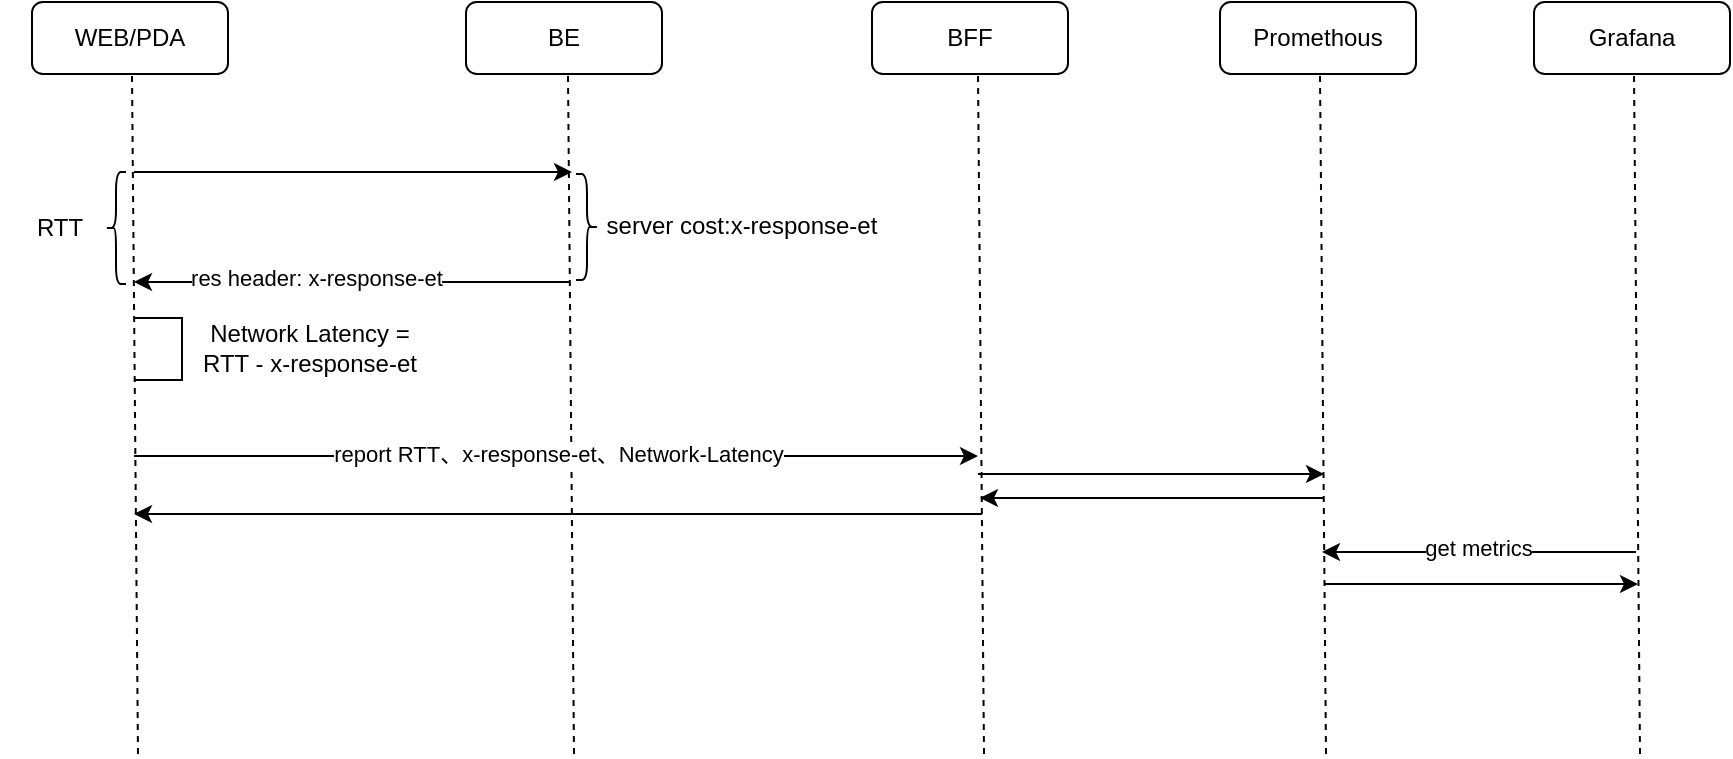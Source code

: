 <mxfile version="21.7.2" type="github">
  <diagram name="第 1 页" id="evHfVyJFBv1NKxWgbs2G">
    <mxGraphModel dx="4106" dy="2462" grid="0" gridSize="10" guides="1" tooltips="1" connect="1" arrows="1" fold="1" page="0" pageScale="1" pageWidth="827" pageHeight="1169" math="0" shadow="0">
      <root>
        <mxCell id="0" />
        <mxCell id="1" parent="0" />
        <mxCell id="a3W-dOy6MkKGnZbA_K3c-2" value="WEB/PDA" style="rounded=1;whiteSpace=wrap;html=1;" vertex="1" parent="1">
          <mxGeometry x="-2468" y="-1426" width="98" height="36" as="geometry" />
        </mxCell>
        <mxCell id="a3W-dOy6MkKGnZbA_K3c-3" value="BE" style="rounded=1;whiteSpace=wrap;html=1;" vertex="1" parent="1">
          <mxGeometry x="-2251" y="-1426" width="98" height="36" as="geometry" />
        </mxCell>
        <mxCell id="a3W-dOy6MkKGnZbA_K3c-4" value="BFF" style="rounded=1;whiteSpace=wrap;html=1;" vertex="1" parent="1">
          <mxGeometry x="-2048" y="-1426" width="98" height="36" as="geometry" />
        </mxCell>
        <mxCell id="a3W-dOy6MkKGnZbA_K3c-5" value="Promethous" style="rounded=1;whiteSpace=wrap;html=1;" vertex="1" parent="1">
          <mxGeometry x="-1874" y="-1426" width="98" height="36" as="geometry" />
        </mxCell>
        <mxCell id="a3W-dOy6MkKGnZbA_K3c-7" value="" style="endArrow=none;dashed=1;html=1;rounded=0;" edge="1" parent="1">
          <mxGeometry width="50" height="50" relative="1" as="geometry">
            <mxPoint x="-2415" y="-1050" as="sourcePoint" />
            <mxPoint x="-2418" y="-1390" as="targetPoint" />
          </mxGeometry>
        </mxCell>
        <mxCell id="a3W-dOy6MkKGnZbA_K3c-8" value="" style="endArrow=none;dashed=1;html=1;rounded=0;" edge="1" parent="1">
          <mxGeometry width="50" height="50" relative="1" as="geometry">
            <mxPoint x="-2197" y="-1050" as="sourcePoint" />
            <mxPoint x="-2200" y="-1390" as="targetPoint" />
          </mxGeometry>
        </mxCell>
        <mxCell id="a3W-dOy6MkKGnZbA_K3c-9" value="" style="endArrow=none;dashed=1;html=1;rounded=0;" edge="1" parent="1">
          <mxGeometry width="50" height="50" relative="1" as="geometry">
            <mxPoint x="-1992" y="-1050" as="sourcePoint" />
            <mxPoint x="-1995" y="-1390" as="targetPoint" />
          </mxGeometry>
        </mxCell>
        <mxCell id="a3W-dOy6MkKGnZbA_K3c-11" value="" style="endArrow=none;dashed=1;html=1;rounded=0;" edge="1" parent="1">
          <mxGeometry width="50" height="50" relative="1" as="geometry">
            <mxPoint x="-1821" y="-1050" as="sourcePoint" />
            <mxPoint x="-1824" y="-1390" as="targetPoint" />
          </mxGeometry>
        </mxCell>
        <mxCell id="a3W-dOy6MkKGnZbA_K3c-12" value="" style="endArrow=classic;html=1;rounded=0;" edge="1" parent="1">
          <mxGeometry width="50" height="50" relative="1" as="geometry">
            <mxPoint x="-2417" y="-1341" as="sourcePoint" />
            <mxPoint x="-2198" y="-1341" as="targetPoint" />
          </mxGeometry>
        </mxCell>
        <mxCell id="a3W-dOy6MkKGnZbA_K3c-13" value="" style="endArrow=classic;html=1;rounded=0;" edge="1" parent="1">
          <mxGeometry width="50" height="50" relative="1" as="geometry">
            <mxPoint x="-2199" y="-1286" as="sourcePoint" />
            <mxPoint x="-2417" y="-1286" as="targetPoint" />
          </mxGeometry>
        </mxCell>
        <mxCell id="a3W-dOy6MkKGnZbA_K3c-18" value="res header:&amp;nbsp;x-response-et" style="edgeLabel;html=1;align=center;verticalAlign=middle;resizable=0;points=[];" vertex="1" connectable="0" parent="a3W-dOy6MkKGnZbA_K3c-13">
          <mxGeometry x="0.179" y="-2" relative="1" as="geometry">
            <mxPoint x="1" as="offset" />
          </mxGeometry>
        </mxCell>
        <mxCell id="a3W-dOy6MkKGnZbA_K3c-16" value="" style="shape=curlyBracket;whiteSpace=wrap;html=1;rounded=1;flipH=1;labelPosition=right;verticalLabelPosition=middle;align=left;verticalAlign=middle;" vertex="1" parent="1">
          <mxGeometry x="-2196" y="-1340" width="11" height="53" as="geometry" />
        </mxCell>
        <mxCell id="a3W-dOy6MkKGnZbA_K3c-17" value="server cost:x-response-et" style="text;html=1;strokeColor=none;fillColor=none;align=center;verticalAlign=middle;whiteSpace=wrap;rounded=0;" vertex="1" parent="1">
          <mxGeometry x="-2185" y="-1330" width="144" height="31" as="geometry" />
        </mxCell>
        <mxCell id="a3W-dOy6MkKGnZbA_K3c-19" value="" style="shape=curlyBracket;whiteSpace=wrap;html=1;rounded=1;labelPosition=left;verticalLabelPosition=middle;align=right;verticalAlign=middle;" vertex="1" parent="1">
          <mxGeometry x="-2431" y="-1341" width="10" height="56" as="geometry" />
        </mxCell>
        <mxCell id="a3W-dOy6MkKGnZbA_K3c-20" value="RTT" style="text;html=1;strokeColor=none;fillColor=none;align=center;verticalAlign=middle;whiteSpace=wrap;rounded=0;" vertex="1" parent="1">
          <mxGeometry x="-2484" y="-1328" width="60" height="30" as="geometry" />
        </mxCell>
        <mxCell id="a3W-dOy6MkKGnZbA_K3c-21" value="" style="endArrow=none;html=1;rounded=0;" edge="1" parent="1">
          <mxGeometry width="50" height="50" relative="1" as="geometry">
            <mxPoint x="-2417" y="-1268" as="sourcePoint" />
            <mxPoint x="-2417" y="-1237" as="targetPoint" />
            <Array as="points">
              <mxPoint x="-2393" y="-1268" />
              <mxPoint x="-2393" y="-1237" />
            </Array>
          </mxGeometry>
        </mxCell>
        <mxCell id="a3W-dOy6MkKGnZbA_K3c-22" value="Network Latency = &lt;br&gt;RTT - x-response-et" style="text;html=1;strokeColor=none;fillColor=none;align=center;verticalAlign=middle;whiteSpace=wrap;rounded=0;" vertex="1" parent="1">
          <mxGeometry x="-2411" y="-1273" width="164" height="39" as="geometry" />
        </mxCell>
        <mxCell id="a3W-dOy6MkKGnZbA_K3c-23" value="" style="endArrow=classic;html=1;rounded=0;" edge="1" parent="1">
          <mxGeometry width="50" height="50" relative="1" as="geometry">
            <mxPoint x="-2417" y="-1199" as="sourcePoint" />
            <mxPoint x="-1995" y="-1199" as="targetPoint" />
          </mxGeometry>
        </mxCell>
        <mxCell id="a3W-dOy6MkKGnZbA_K3c-27" value="report RTT、x-response-et、Network-Latency" style="edgeLabel;html=1;align=center;verticalAlign=middle;resizable=0;points=[];" vertex="1" connectable="0" parent="a3W-dOy6MkKGnZbA_K3c-23">
          <mxGeometry x="-0.002" y="1" relative="1" as="geometry">
            <mxPoint x="1" as="offset" />
          </mxGeometry>
        </mxCell>
        <mxCell id="a3W-dOy6MkKGnZbA_K3c-24" value="Grafana" style="rounded=1;whiteSpace=wrap;html=1;" vertex="1" parent="1">
          <mxGeometry x="-1717" y="-1426" width="98" height="36" as="geometry" />
        </mxCell>
        <mxCell id="a3W-dOy6MkKGnZbA_K3c-25" value="" style="endArrow=none;dashed=1;html=1;rounded=0;" edge="1" parent="1">
          <mxGeometry width="50" height="50" relative="1" as="geometry">
            <mxPoint x="-1664" y="-1050" as="sourcePoint" />
            <mxPoint x="-1667" y="-1390" as="targetPoint" />
          </mxGeometry>
        </mxCell>
        <mxCell id="a3W-dOy6MkKGnZbA_K3c-28" value="" style="endArrow=classic;html=1;rounded=0;" edge="1" parent="1">
          <mxGeometry width="50" height="50" relative="1" as="geometry">
            <mxPoint x="-1995" y="-1190" as="sourcePoint" />
            <mxPoint x="-1822" y="-1190" as="targetPoint" />
          </mxGeometry>
        </mxCell>
        <mxCell id="a3W-dOy6MkKGnZbA_K3c-29" value="" style="endArrow=classic;html=1;rounded=0;" edge="1" parent="1">
          <mxGeometry width="50" height="50" relative="1" as="geometry">
            <mxPoint x="-1822" y="-1178" as="sourcePoint" />
            <mxPoint x="-1994" y="-1178" as="targetPoint" />
          </mxGeometry>
        </mxCell>
        <mxCell id="a3W-dOy6MkKGnZbA_K3c-30" value="" style="endArrow=classic;html=1;rounded=0;" edge="1" parent="1">
          <mxGeometry width="50" height="50" relative="1" as="geometry">
            <mxPoint x="-1993" y="-1170" as="sourcePoint" />
            <mxPoint x="-2417" y="-1170" as="targetPoint" />
          </mxGeometry>
        </mxCell>
        <mxCell id="a3W-dOy6MkKGnZbA_K3c-32" value="" style="endArrow=classic;html=1;rounded=0;" edge="1" parent="1">
          <mxGeometry width="50" height="50" relative="1" as="geometry">
            <mxPoint x="-1666" y="-1151" as="sourcePoint" />
            <mxPoint x="-1823" y="-1151" as="targetPoint" />
          </mxGeometry>
        </mxCell>
        <mxCell id="a3W-dOy6MkKGnZbA_K3c-35" value="get metrics" style="edgeLabel;html=1;align=center;verticalAlign=middle;resizable=0;points=[];" vertex="1" connectable="0" parent="a3W-dOy6MkKGnZbA_K3c-32">
          <mxGeometry x="0.013" y="-2" relative="1" as="geometry">
            <mxPoint as="offset" />
          </mxGeometry>
        </mxCell>
        <mxCell id="a3W-dOy6MkKGnZbA_K3c-33" value="" style="endArrow=classic;html=1;rounded=0;" edge="1" parent="1">
          <mxGeometry width="50" height="50" relative="1" as="geometry">
            <mxPoint x="-1822" y="-1135" as="sourcePoint" />
            <mxPoint x="-1665" y="-1135" as="targetPoint" />
          </mxGeometry>
        </mxCell>
      </root>
    </mxGraphModel>
  </diagram>
</mxfile>
